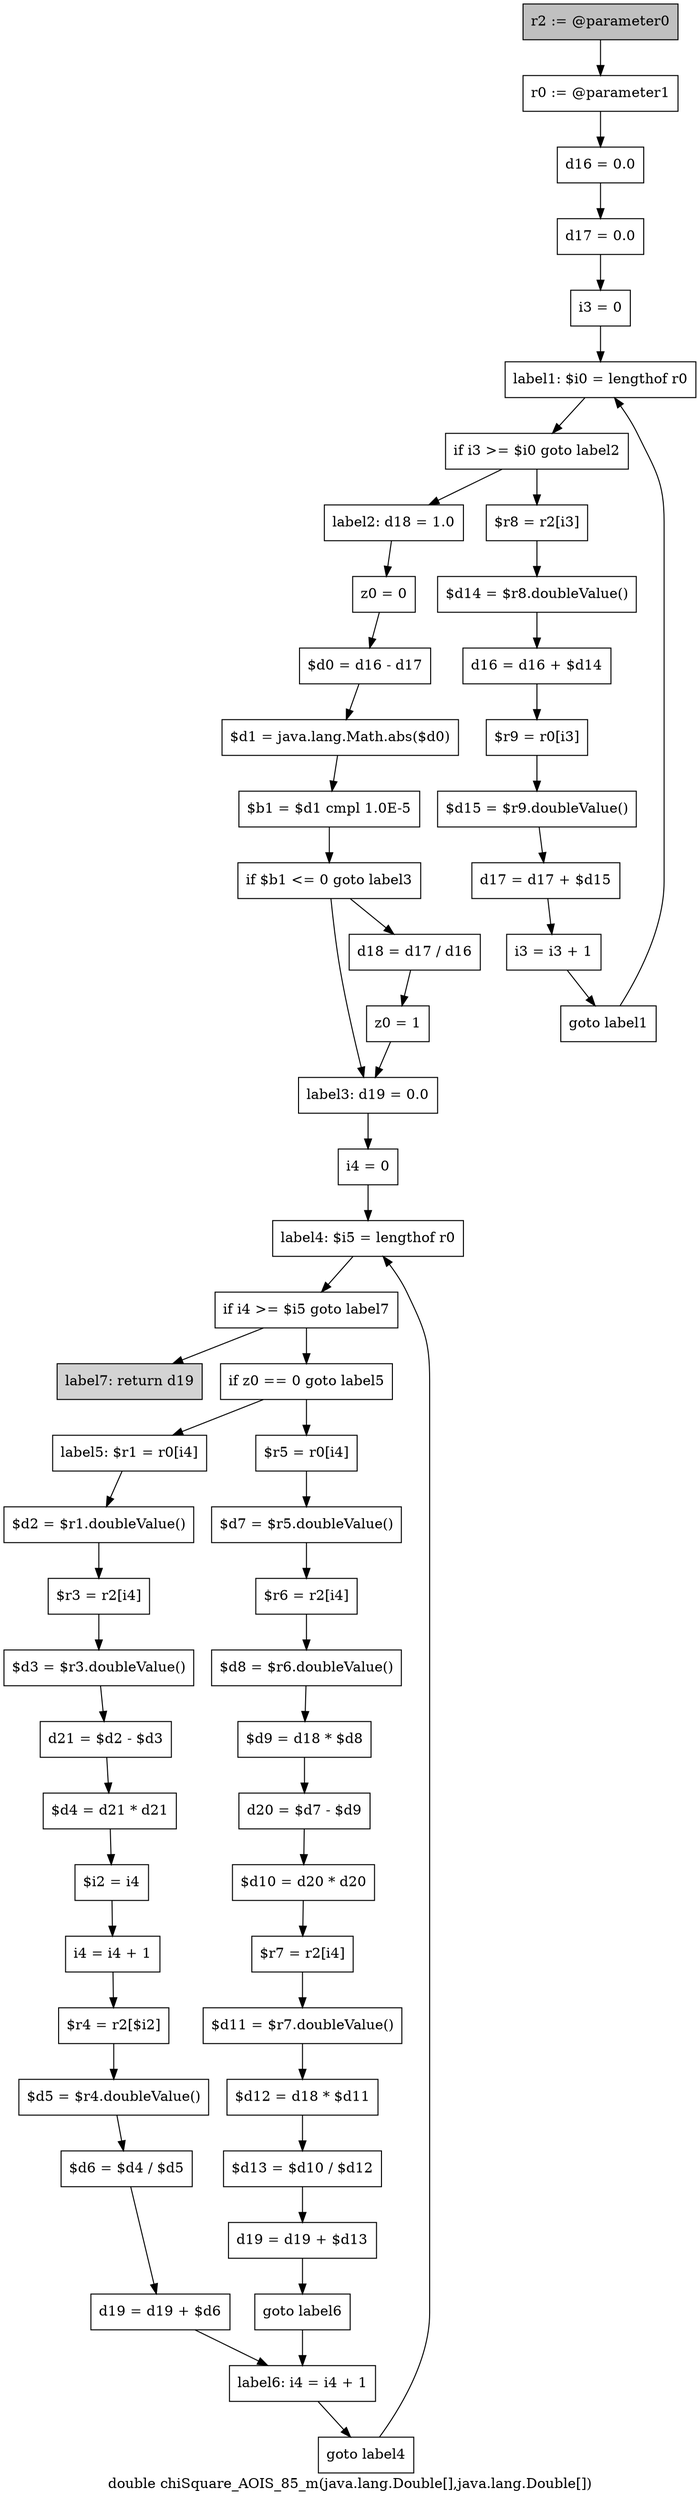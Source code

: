 digraph "double chiSquare_AOIS_85_m(java.lang.Double[],java.lang.Double[])" {
    label="double chiSquare_AOIS_85_m(java.lang.Double[],java.lang.Double[])";
    node [shape=box];
    "0" [style=filled,fillcolor=gray,label="r2 := @parameter0",];
    "1" [label="r0 := @parameter1",];
    "0"->"1";
    "2" [label="d16 = 0.0",];
    "1"->"2";
    "3" [label="d17 = 0.0",];
    "2"->"3";
    "4" [label="i3 = 0",];
    "3"->"4";
    "5" [label="label1: $i0 = lengthof r0",];
    "4"->"5";
    "6" [label="if i3 >= $i0 goto label2",];
    "5"->"6";
    "7" [label="$r8 = r2[i3]",];
    "6"->"7";
    "15" [label="label2: d18 = 1.0",];
    "6"->"15";
    "8" [label="$d14 = $r8.doubleValue()",];
    "7"->"8";
    "9" [label="d16 = d16 + $d14",];
    "8"->"9";
    "10" [label="$r9 = r0[i3]",];
    "9"->"10";
    "11" [label="$d15 = $r9.doubleValue()",];
    "10"->"11";
    "12" [label="d17 = d17 + $d15",];
    "11"->"12";
    "13" [label="i3 = i3 + 1",];
    "12"->"13";
    "14" [label="goto label1",];
    "13"->"14";
    "14"->"5";
    "16" [label="z0 = 0",];
    "15"->"16";
    "17" [label="$d0 = d16 - d17",];
    "16"->"17";
    "18" [label="$d1 = java.lang.Math.abs($d0)",];
    "17"->"18";
    "19" [label="$b1 = $d1 cmpl 1.0E-5",];
    "18"->"19";
    "20" [label="if $b1 <= 0 goto label3",];
    "19"->"20";
    "21" [label="d18 = d17 / d16",];
    "20"->"21";
    "23" [label="label3: d19 = 0.0",];
    "20"->"23";
    "22" [label="z0 = 1",];
    "21"->"22";
    "22"->"23";
    "24" [label="i4 = 0",];
    "23"->"24";
    "25" [label="label4: $i5 = lengthof r0",];
    "24"->"25";
    "26" [label="if i4 >= $i5 goto label7",];
    "25"->"26";
    "27" [label="if z0 == 0 goto label5",];
    "26"->"27";
    "55" [style=filled,fillcolor=lightgray,label="label7: return d19",];
    "26"->"55";
    "28" [label="$r5 = r0[i4]",];
    "27"->"28";
    "41" [label="label5: $r1 = r0[i4]",];
    "27"->"41";
    "29" [label="$d7 = $r5.doubleValue()",];
    "28"->"29";
    "30" [label="$r6 = r2[i4]",];
    "29"->"30";
    "31" [label="$d8 = $r6.doubleValue()",];
    "30"->"31";
    "32" [label="$d9 = d18 * $d8",];
    "31"->"32";
    "33" [label="d20 = $d7 - $d9",];
    "32"->"33";
    "34" [label="$d10 = d20 * d20",];
    "33"->"34";
    "35" [label="$r7 = r2[i4]",];
    "34"->"35";
    "36" [label="$d11 = $r7.doubleValue()",];
    "35"->"36";
    "37" [label="$d12 = d18 * $d11",];
    "36"->"37";
    "38" [label="$d13 = $d10 / $d12",];
    "37"->"38";
    "39" [label="d19 = d19 + $d13",];
    "38"->"39";
    "40" [label="goto label6",];
    "39"->"40";
    "53" [label="label6: i4 = i4 + 1",];
    "40"->"53";
    "42" [label="$d2 = $r1.doubleValue()",];
    "41"->"42";
    "43" [label="$r3 = r2[i4]",];
    "42"->"43";
    "44" [label="$d3 = $r3.doubleValue()",];
    "43"->"44";
    "45" [label="d21 = $d2 - $d3",];
    "44"->"45";
    "46" [label="$d4 = d21 * d21",];
    "45"->"46";
    "47" [label="$i2 = i4",];
    "46"->"47";
    "48" [label="i4 = i4 + 1",];
    "47"->"48";
    "49" [label="$r4 = r2[$i2]",];
    "48"->"49";
    "50" [label="$d5 = $r4.doubleValue()",];
    "49"->"50";
    "51" [label="$d6 = $d4 / $d5",];
    "50"->"51";
    "52" [label="d19 = d19 + $d6",];
    "51"->"52";
    "52"->"53";
    "54" [label="goto label4",];
    "53"->"54";
    "54"->"25";
}
